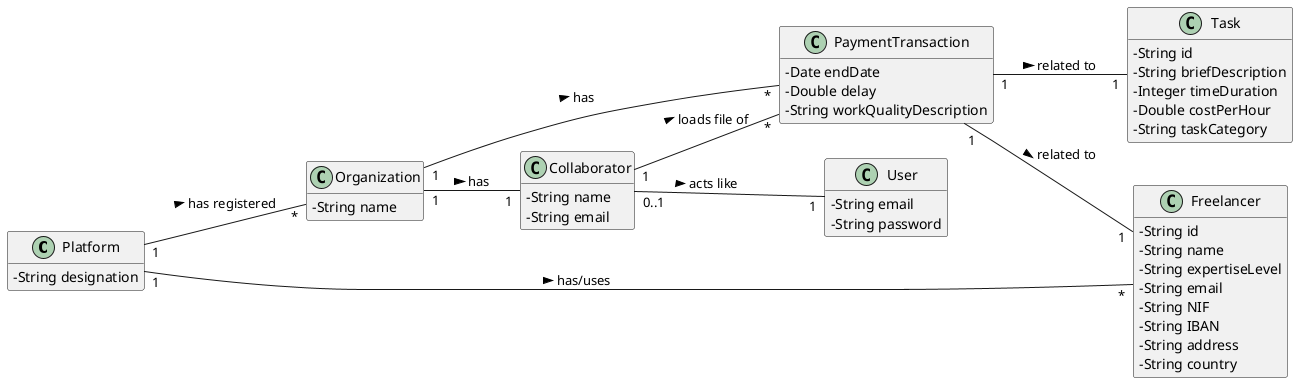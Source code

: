 @startuml
skinparam classAttributeIconSize 0
hide methods
left to right direction

class Platform {
  -String designation
}

class Organization {
  -String name
}

class Collaborator {
  -String name
  -String email
}


class User {
  -String email
  -String password
}

class Freelancer {
  -String id
  -String name
  -String expertiseLevel
  -String email
  -String NIF
  -String IBAN
  -String address
  -String country
  }

class Task {
 -String id
 -String briefDescription
 -Integer timeDuration
 -Double costPerHour
 -String taskCategory
}


class PaymentTransaction{
 -Date endDate
 -Double delay
 -String workQualityDescription
}

Platform "1" -- "*" Organization : has registered >
Platform "1" -- "*" Freelancer : has/uses >
Organization "1" -- "1" Collaborator: has >
Organization "1" -- "*" PaymentTransaction: has >
Collaborator "0..1" -- "1" User: acts like >
Collaborator "1" -- "*" PaymentTransaction: loads file of >
PaymentTransaction "1" -- "1" Freelancer: related to >
PaymentTransaction "1" -- "1" Task: related to >

@enduml